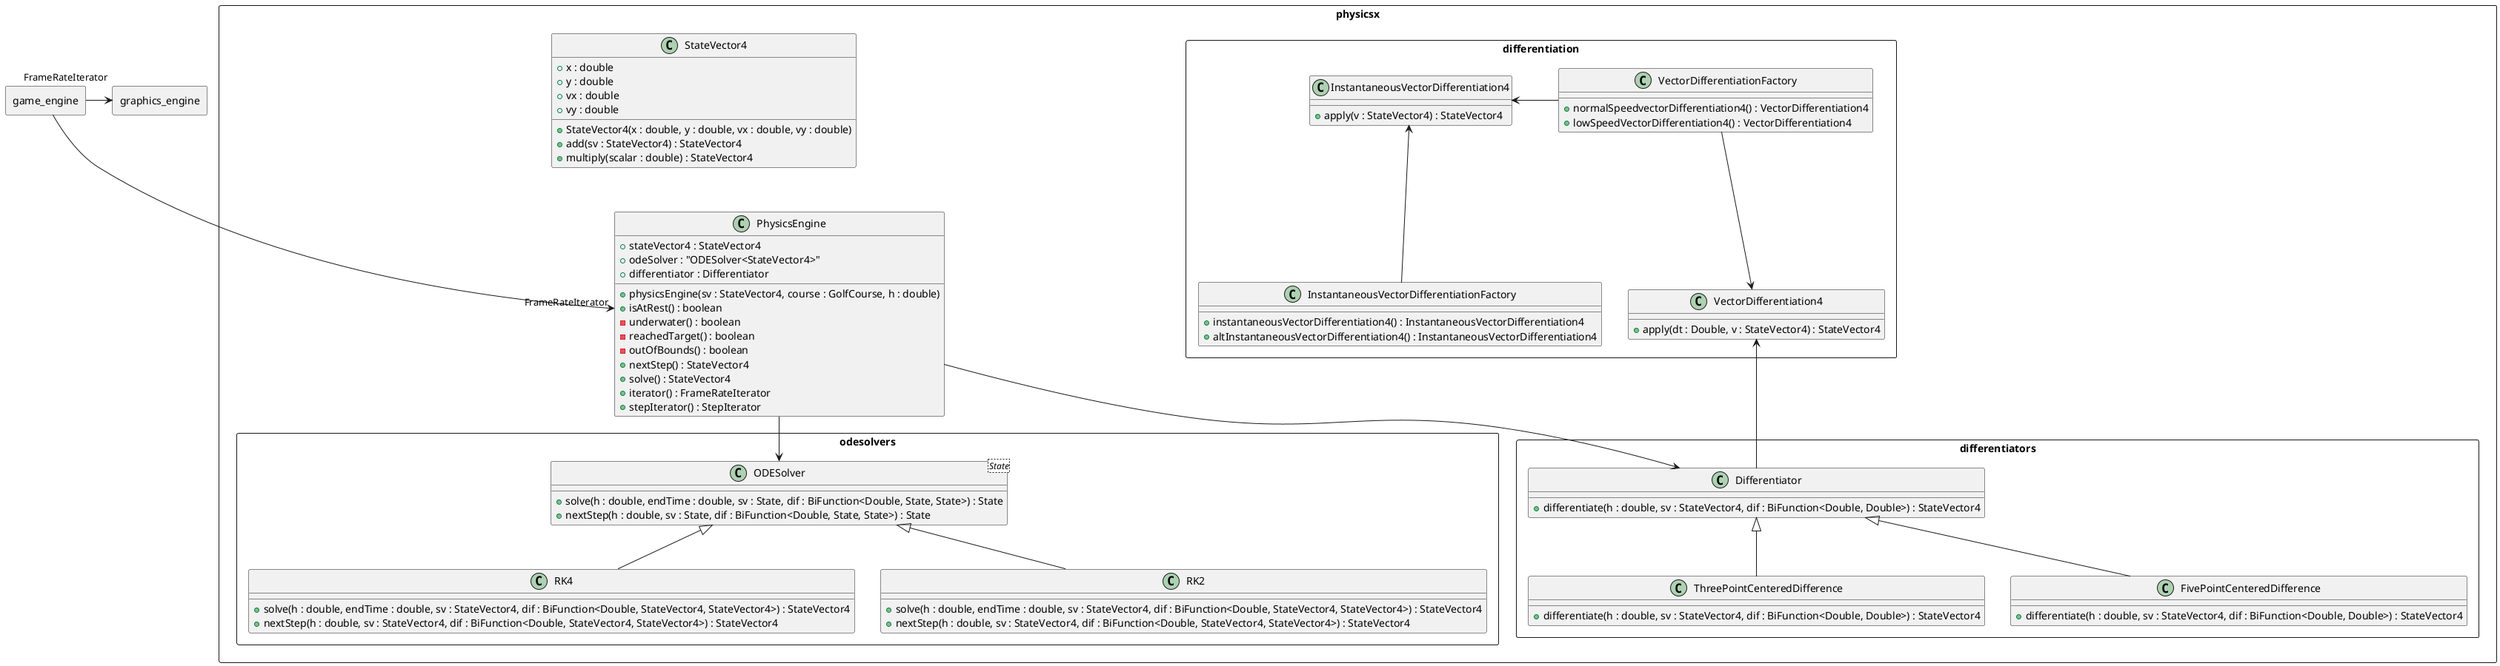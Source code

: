 @startuml physicsx

rectangle "physicsx" as P {

        class "StateVector4" as SV4 {
            +x : double
            +y : double
            +vx : double
            +vy : double
            +StateVector4(x : double, y : double, vx : double, vy : double)
            +add(sv : StateVector4) : StateVector4
            +multiply(scalar : double) : StateVector4
        }

        class "PhysicsEngine" as PE {
            +stateVector4 : StateVector4
            +odeSolver : "ODESolver<StateVector4>"
            +differentiator : Differentiator
            +physicsEngine(sv : StateVector4, course : GolfCourse, h : double)
            +isAtRest() : boolean
            -underwater() : boolean
            -reachedTarget() : boolean
            -outOfBounds() : boolean
            +nextStep() : StateVector4
            +solve() : StateVector4
            +iterator() : FrameRateIterator
            +stepIterator() : StepIterator
        }



    rectangle "differentiation" as DN {

        class "InstantaneousVectorDifferentiation4" as IVD4 {
            +apply(v : StateVector4) : StateVector4
        }

        class "VectorDifferentiation4" as VD4{
            +apply(dt : Double, v : StateVector4) : StateVector4
        }

        class "InstantaneousVectorDifferentiationFactory" as IVDF {
            +instantaneousVectorDifferentiation4() : InstantaneousVectorDifferentiation4
            +altInstantaneousVectorDifferentiation4() : InstantaneousVectorDifferentiation4
        }

        class "VectorDifferentiationFactory" as VDF {
            +normalSpeedvectorDifferentiation4() : VectorDifferentiation4
            +lowSpeedVectorDifferentiation4() : VectorDifferentiation4
        }

        IVDF -up-> IVD4
        VDF --> VD4
        VDF -left-> IVD4
    }

    rectangle "differentiators" as DR {

        class "Differentiator" as DIF {
            +differentiate(h : double, sv : StateVector4, dif : BiFunction<Double, Double>) : StateVector4
        }

        class "ThreePointCenteredDifference" as TPCD {
            +differentiate(h : double, sv : StateVector4, dif : BiFunction<Double, Double>) : StateVector4
        }

        class "FivePointCenteredDifference" as FPCD {
            +differentiate(h : double, sv : StateVector4, dif : BiFunction<Double, Double>) : StateVector4
        }

        FPCD -up-|> DIF
        TPCD -up-|> DIF

        PE --> DIF
        DIF -up-> VD4
    }

    rectangle "odesolvers" as ES {
        class "ODESolver<State>" as ODES {
            +solve(h : double, endTime : double, sv : State, dif : BiFunction<Double, State, State>) : State
            +nextStep(h : double, sv : State, dif : BiFunction<Double, State, State>) : State
        }

        class "RK4" as RK4 {
            +solve(h : double, endTime : double, sv : StateVector4, dif : BiFunction<Double, StateVector4, StateVector4>) : StateVector4
            +nextStep(h : double, sv : StateVector4, dif : BiFunction<Double, StateVector4, StateVector4>) : StateVector4
        }

        class "RK2" as RK2 {
            +solve(h : double, endTime : double, sv : StateVector4, dif : BiFunction<Double, StateVector4, StateVector4>) : StateVector4
            +nextStep(h : double, sv : StateVector4, dif : BiFunction<Double, StateVector4, StateVector4>) : StateVector4
        }

        RK4 -up-|> ODES
        RK2 -up-|> ODES

        PE --> ODES
    }
}

rectangle "game_engine" as GE {
}

GE -down->"FrameRateIterator" PE

rectangle "graphics_engine" as GR {
}

GR <-left- "FrameRateIterator" GE

@enduml
